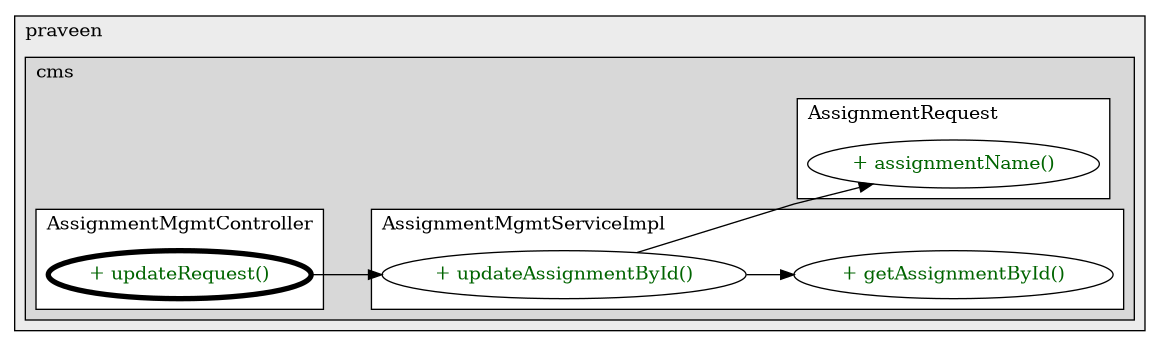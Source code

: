 @startuml

/' diagram meta data start
config=CallConfiguration;
{
  "rootMethod": "s.praveen.cms.controller.AssignmentMgmtController#updateRequest(long,AssignmentRequest)",
  "projectClassification": {
    "searchMode": "OpenProject", // OpenProject, AllProjects
    "includedProjects": "",
    "pathEndKeywords": "*.impl",
    "isClientPath": "",
    "isClientName": "",
    "isTestPath": "",
    "isTestName": "",
    "isMappingPath": "",
    "isMappingName": "",
    "isDataAccessPath": "",
    "isDataAccessName": "",
    "isDataStructurePath": "",
    "isDataStructureName": "",
    "isInterfaceStructuresPath": "",
    "isInterfaceStructuresName": "",
    "isEntryPointPath": "",
    "isEntryPointName": "",
    "treatFinalFieldsAsMandatory": false
  },
  "graphRestriction": {
    "classPackageExcludeFilter": "",
    "classPackageIncludeFilter": "",
    "classNameExcludeFilter": "",
    "classNameIncludeFilter": "",
    "methodNameExcludeFilter": "",
    "methodNameIncludeFilter": "",
    "removeByInheritance": "", // inheritance/annotation based filtering is done in a second step
    "removeByAnnotation": "",
    "removeByClassPackage": "", // cleanup the graph after inheritance/annotation based filtering is done
    "removeByClassName": "",
    "cutMappings": false,
    "cutEnum": true,
    "cutTests": true,
    "cutClient": true,
    "cutDataAccess": true,
    "cutInterfaceStructures": true,
    "cutDataStructures": true,
    "cutGetterAndSetter": true,
    "cutConstructors": true
  },
  "graphTraversal": {
    "forwardDepth": 3,
    "backwardDepth": 3,
    "classPackageExcludeFilter": "",
    "classPackageIncludeFilter": "",
    "classNameExcludeFilter": "",
    "classNameIncludeFilter": "",
    "methodNameExcludeFilter": "",
    "methodNameIncludeFilter": "",
    "hideMappings": false,
    "hideDataStructures": false,
    "hidePrivateMethods": true,
    "hideInterfaceCalls": true, // indirection: implementation -> interface (is hidden) -> implementation
    "onlyShowApplicationEntryPoints": false, // root node is included
    "useMethodCallsForStructureDiagram": "ForwardOnly" // ForwardOnly, BothDirections, No
  },
  "details": {
    "aggregation": "GroupByClass", // ByClass, GroupByClass, None
    "showMethodParametersTypes": false,
    "showMethodParametersNames": false,
    "showMethodReturnType": false,
    "showPackageLevels": 2,
    "showCallOrder": false,
    "edgeMode": "MethodsOnly", // TypesOnly, MethodsOnly, TypesAndMethods, MethodsAndDirectTypeUsage
    "showDetailedClassStructure": false
  },
  "rootClass": "s.praveen.cms.controller.AssignmentMgmtController",
  "extensionCallbackMethod": "" // qualified.class.name#methodName - signature: public static String method(String)
}
diagram meta data end '/



digraph g {
    rankdir="LR"
    splines=polyline
    

'nodes 
subgraph cluster_321882441 { 
   	label=praveen
	labeljust=l
	fillcolor="#ececec"
	style=filled
   
   subgraph cluster_1915834990 { 
   	label=cms
	labeljust=l
	fillcolor="#d8d8d8"
	style=filled
   
   subgraph cluster_1265051707 { 
   	label=AssignmentMgmtController
	labeljust=l
	fillcolor=white
	style=filled
   
   AssignmentMgmtController1177992531XXXupdateRequest1892865010[
	label="+ updateRequest()"
	style=filled
	fillcolor=white
	tooltip="AssignmentMgmtController

&#10;  Update request response entity.&#10; &#10;  @param id the id&#10;  @param request the request&#10;  @return the response entity&#10; "
	penwidth=4
	fontcolor=darkgreen
];
} 

subgraph cluster_706272973 { 
   	label=AssignmentRequest
	labeljust=l
	fillcolor=white
	style=filled
   
   AssignmentRequest1044045465XXXassignmentName0[
	label="+ assignmentName()"
	style=filled
	fillcolor=white
	tooltip="AssignmentRequest

null"
	fontcolor=darkgreen
];
} 

subgraph cluster_984077943 { 
   	label=AssignmentMgmtServiceImpl
	labeljust=l
	fillcolor=white
	style=filled
   
   AssignmentMgmtServiceImpl105350576XXXgetAssignmentById3327612[
	label="+ getAssignmentById()"
	style=filled
	fillcolor=white
	tooltip="AssignmentMgmtServiceImpl

&#10;  Gets assignment by id.&#10; &#10;  @param id the id&#10;  @return the assignment by id&#10;  @throws EnityNotFoundException the enity not found exception&#10; "
	fontcolor=darkgreen
];

AssignmentMgmtServiceImpl105350576XXXupdateAssignmentById1892865010[
	label="+ updateAssignmentById()"
	style=filled
	fillcolor=white
	tooltip="AssignmentMgmtServiceImpl

&#10;  Update assignment by id assignment.&#10; &#10;  @param id the id&#10;  @param request the request&#10;  @return the assignment&#10;  @throws EnityNotFoundException the enity not found exception&#10; "
	fontcolor=darkgreen
];
} 
} 
} 

'edges    
AssignmentMgmtController1177992531XXXupdateRequest1892865010 -> AssignmentMgmtServiceImpl105350576XXXupdateAssignmentById1892865010;
AssignmentMgmtServiceImpl105350576XXXupdateAssignmentById1892865010 -> AssignmentMgmtServiceImpl105350576XXXgetAssignmentById3327612;
AssignmentMgmtServiceImpl105350576XXXupdateAssignmentById1892865010 -> AssignmentRequest1044045465XXXassignmentName0;
    
}
@enduml